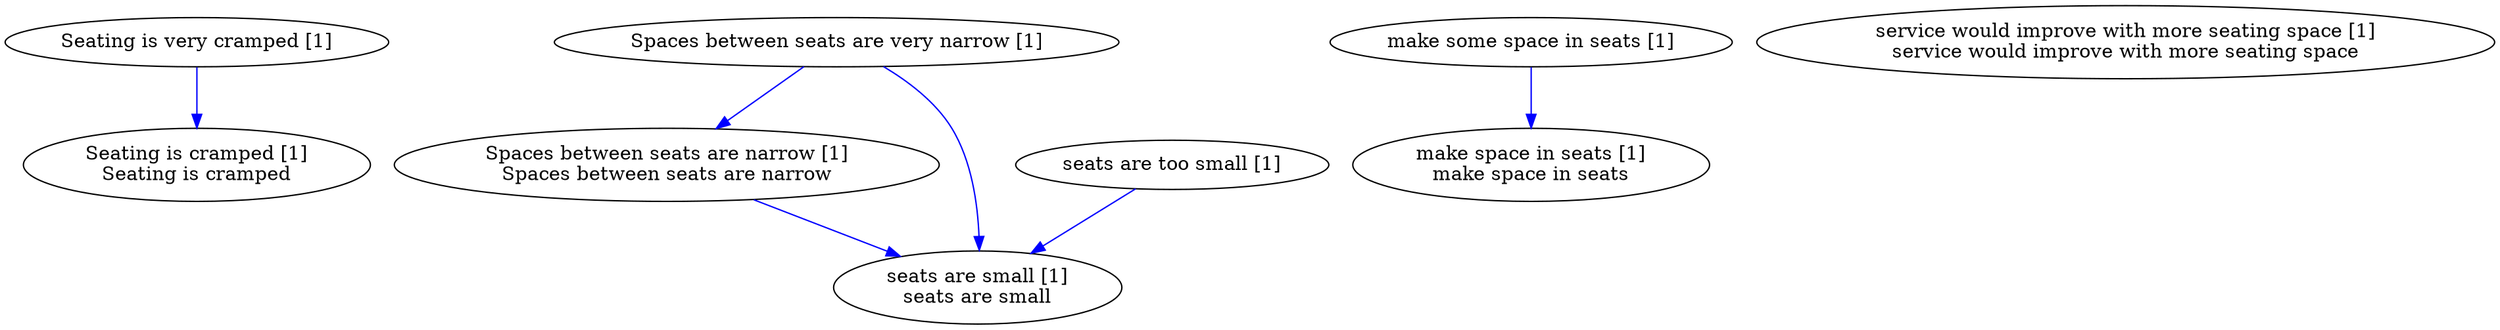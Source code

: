 digraph collapsedGraph {
"Seating is very cramped [1]""Seating is cramped [1]\nSeating is cramped""Spaces between seats are very narrow [1]""Spaces between seats are narrow [1]\nSpaces between seats are narrow""make some space in seats [1]""make space in seats [1]\nmake space in seats""seats are too small [1]""seats are small [1]\nseats are small""service would improve with more seating space [1]\nservice would improve with more seating space""Seating is very cramped [1]" -> "Seating is cramped [1]\nSeating is cramped" [color=blue]
"Spaces between seats are very narrow [1]" -> "Spaces between seats are narrow [1]\nSpaces between seats are narrow" [color=blue]
"make some space in seats [1]" -> "make space in seats [1]\nmake space in seats" [color=blue]
"seats are too small [1]" -> "seats are small [1]\nseats are small" [color=blue]
"Spaces between seats are very narrow [1]" -> "seats are small [1]\nseats are small" [color=blue]
"Spaces between seats are narrow [1]\nSpaces between seats are narrow" -> "seats are small [1]\nseats are small" [color=blue]
}